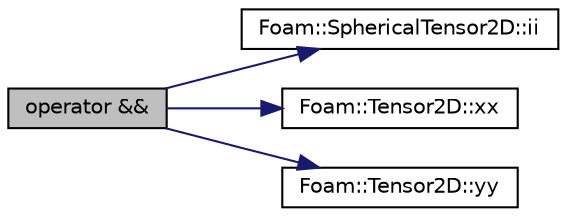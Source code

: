 digraph "operator &amp;&amp;"
{
  bgcolor="transparent";
  edge [fontname="Helvetica",fontsize="10",labelfontname="Helvetica",labelfontsize="10"];
  node [fontname="Helvetica",fontsize="10",shape=record];
  rankdir="LR";
  Node141920 [label="operator &&",height=0.2,width=0.4,color="black", fillcolor="grey75", style="filled", fontcolor="black"];
  Node141920 -> Node141921 [color="midnightblue",fontsize="10",style="solid",fontname="Helvetica"];
  Node141921 [label="Foam::SphericalTensor2D::ii",height=0.2,width=0.4,color="black",URL="$a29517.html#a8a6ef975bcb1f17d9cd0457417bcac47"];
  Node141920 -> Node141922 [color="midnightblue",fontsize="10",style="solid",fontname="Helvetica"];
  Node141922 [label="Foam::Tensor2D::xx",height=0.2,width=0.4,color="black",URL="$a29701.html#a1b97c7c1ed81b4fb23da8dcb71a8cd2a"];
  Node141920 -> Node141923 [color="midnightblue",fontsize="10",style="solid",fontname="Helvetica"];
  Node141923 [label="Foam::Tensor2D::yy",height=0.2,width=0.4,color="black",URL="$a29701.html#aba9d77023a5662b9c2d3639d5de555a0"];
}
